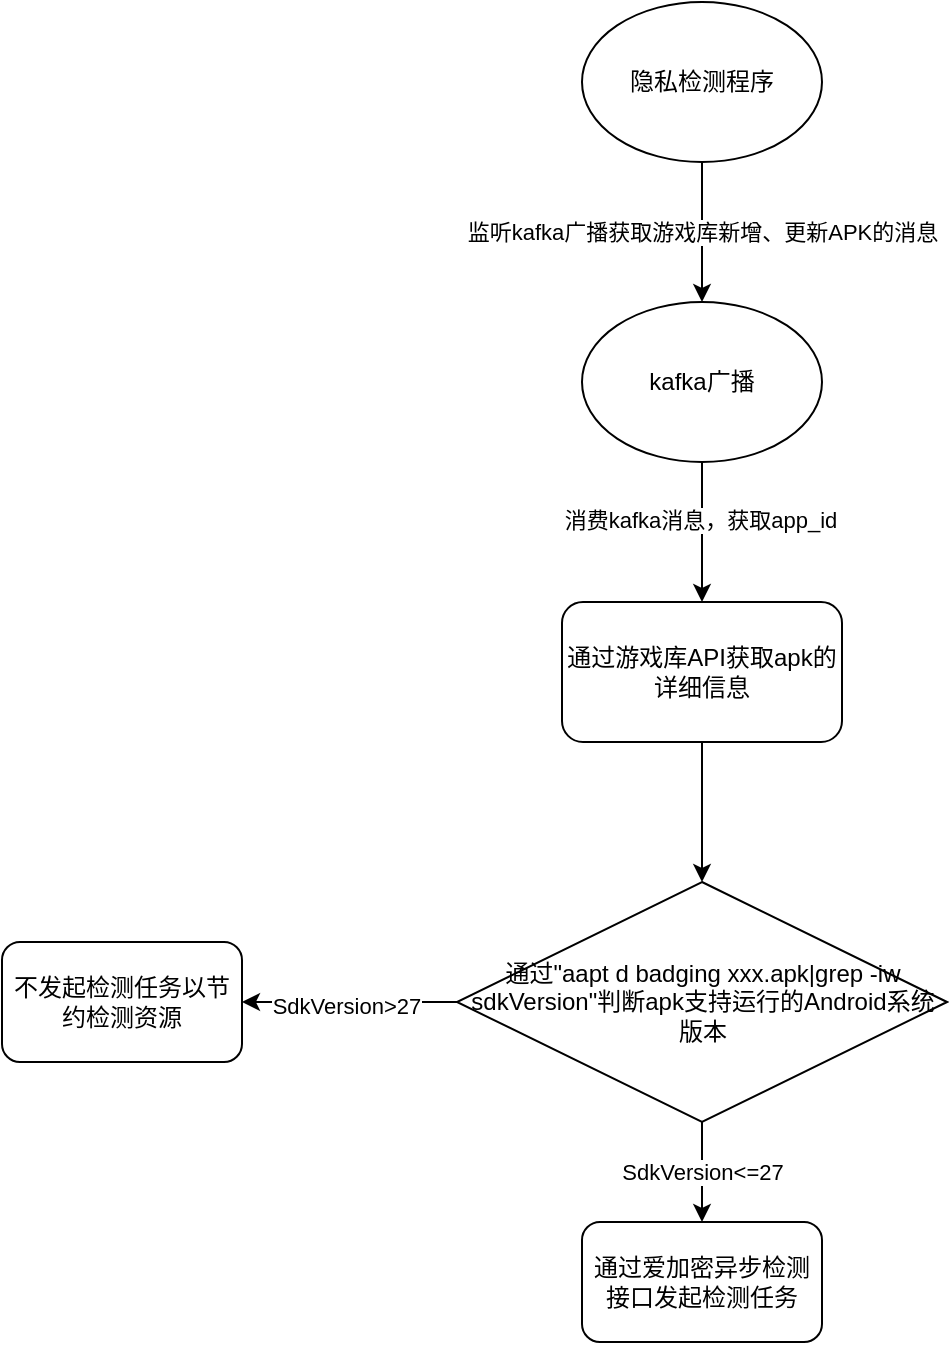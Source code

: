 <mxfile version="21.1.5" type="github">
  <diagram name="第 1 页" id="ZRmCv5PV6aarmLKB5haa">
    <mxGraphModel dx="2074" dy="1074" grid="1" gridSize="10" guides="1" tooltips="1" connect="1" arrows="1" fold="1" page="1" pageScale="1" pageWidth="827" pageHeight="1169" math="0" shadow="0">
      <root>
        <mxCell id="0" />
        <mxCell id="1" parent="0" />
        <mxCell id="ErXdo7OK-UVKG9JZovRo-5" value="监听kafka广播获取游戏库新增、更新APK的消息" style="edgeStyle=orthogonalEdgeStyle;rounded=0;orthogonalLoop=1;jettySize=auto;html=1;entryX=0.5;entryY=0;entryDx=0;entryDy=0;" edge="1" parent="1" source="ErXdo7OK-UVKG9JZovRo-2" target="ErXdo7OK-UVKG9JZovRo-3">
          <mxGeometry relative="1" as="geometry" />
        </mxCell>
        <mxCell id="ErXdo7OK-UVKG9JZovRo-2" value="隐私检测程序" style="ellipse;whiteSpace=wrap;html=1;" vertex="1" parent="1">
          <mxGeometry x="320" y="20" width="120" height="80" as="geometry" />
        </mxCell>
        <mxCell id="ErXdo7OK-UVKG9JZovRo-6" style="edgeStyle=orthogonalEdgeStyle;rounded=0;orthogonalLoop=1;jettySize=auto;html=1;entryX=0.5;entryY=0;entryDx=0;entryDy=0;" edge="1" parent="1" source="ErXdo7OK-UVKG9JZovRo-3">
          <mxGeometry relative="1" as="geometry">
            <mxPoint x="380" y="320" as="targetPoint" />
          </mxGeometry>
        </mxCell>
        <mxCell id="ErXdo7OK-UVKG9JZovRo-7" value="消费kafka消息，获取app_id" style="edgeLabel;html=1;align=center;verticalAlign=middle;resizable=0;points=[];" vertex="1" connectable="0" parent="ErXdo7OK-UVKG9JZovRo-6">
          <mxGeometry x="-0.171" y="-1" relative="1" as="geometry">
            <mxPoint as="offset" />
          </mxGeometry>
        </mxCell>
        <mxCell id="ErXdo7OK-UVKG9JZovRo-3" value="kafka广播" style="ellipse;whiteSpace=wrap;html=1;" vertex="1" parent="1">
          <mxGeometry x="320" y="170" width="120" height="80" as="geometry" />
        </mxCell>
        <mxCell id="ErXdo7OK-UVKG9JZovRo-14" value="" style="edgeStyle=orthogonalEdgeStyle;rounded=0;orthogonalLoop=1;jettySize=auto;html=1;" edge="1" parent="1" source="ErXdo7OK-UVKG9JZovRo-9" target="ErXdo7OK-UVKG9JZovRo-13">
          <mxGeometry relative="1" as="geometry" />
        </mxCell>
        <mxCell id="ErXdo7OK-UVKG9JZovRo-16" value="SdkVersion&amp;gt;27" style="edgeLabel;html=1;align=center;verticalAlign=middle;resizable=0;points=[];" vertex="1" connectable="0" parent="ErXdo7OK-UVKG9JZovRo-14">
          <mxGeometry x="0.051" y="2" relative="1" as="geometry">
            <mxPoint x="1" as="offset" />
          </mxGeometry>
        </mxCell>
        <mxCell id="ErXdo7OK-UVKG9JZovRo-17" value="SdkVersion&amp;lt;=27" style="edgeStyle=orthogonalEdgeStyle;rounded=0;orthogonalLoop=1;jettySize=auto;html=1;" edge="1" parent="1" source="ErXdo7OK-UVKG9JZovRo-9" target="ErXdo7OK-UVKG9JZovRo-15">
          <mxGeometry relative="1" as="geometry" />
        </mxCell>
        <mxCell id="ErXdo7OK-UVKG9JZovRo-9" value="通过&quot;aapt d badging xxx.apk|grep -iw sdkVersion&quot;判断apk支持运行的Android系统版本" style="rhombus;whiteSpace=wrap;html=1;" vertex="1" parent="1">
          <mxGeometry x="257.5" y="460" width="245" height="120" as="geometry" />
        </mxCell>
        <mxCell id="ErXdo7OK-UVKG9JZovRo-12" value="" style="edgeStyle=orthogonalEdgeStyle;rounded=0;orthogonalLoop=1;jettySize=auto;html=1;" edge="1" parent="1" source="ErXdo7OK-UVKG9JZovRo-10" target="ErXdo7OK-UVKG9JZovRo-9">
          <mxGeometry relative="1" as="geometry" />
        </mxCell>
        <mxCell id="ErXdo7OK-UVKG9JZovRo-10" value="通过游戏库API获取apk的详细信息" style="rounded=1;whiteSpace=wrap;html=1;" vertex="1" parent="1">
          <mxGeometry x="310" y="320" width="140" height="70" as="geometry" />
        </mxCell>
        <mxCell id="ErXdo7OK-UVKG9JZovRo-13" value="不发起检测任务以节约检测资源" style="rounded=1;whiteSpace=wrap;html=1;" vertex="1" parent="1">
          <mxGeometry x="30" y="490" width="120" height="60" as="geometry" />
        </mxCell>
        <mxCell id="ErXdo7OK-UVKG9JZovRo-15" value="通过爱加密异步检测接口发起检测任务" style="rounded=1;whiteSpace=wrap;html=1;" vertex="1" parent="1">
          <mxGeometry x="320" y="630" width="120" height="60" as="geometry" />
        </mxCell>
      </root>
    </mxGraphModel>
  </diagram>
</mxfile>

